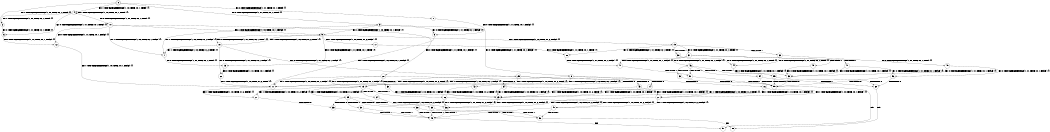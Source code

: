 digraph BCG {
size = "7, 10.5";
center = TRUE;
node [shape = circle];
0 [peripheries = 2];
0 -> 1 [label = "EX !0 !ATOMIC_EXCH_BRANCH (1, +1, TRUE, +0, 1, TRUE) !{}"];
0 -> 2 [label = "EX !1 !ATOMIC_EXCH_BRANCH (1, +0, TRUE, +0, 1, TRUE) !{}"];
0 -> 3 [label = "EX !0 !ATOMIC_EXCH_BRANCH (1, +1, TRUE, +0, 1, TRUE) !{}"];
0 -> 4 [label = "EX !1 !ATOMIC_EXCH_BRANCH (1, +0, TRUE, +0, 1, TRUE) !{}"];
1 -> 5 [label = "EX !0 !ATOMIC_EXCH_BRANCH (1, +1, TRUE, +0, 1, FALSE) !{}"];
2 -> 6 [label = "EX !0 !ATOMIC_EXCH_BRANCH (1, +1, TRUE, +0, 1, TRUE) !{}"];
3 -> 5 [label = "EX !0 !ATOMIC_EXCH_BRANCH (1, +1, TRUE, +0, 1, FALSE) !{}"];
3 -> 7 [label = "EX !1 !ATOMIC_EXCH_BRANCH (1, +0, TRUE, +0, 1, FALSE) !{}"];
3 -> 8 [label = "EX !0 !ATOMIC_EXCH_BRANCH (1, +1, TRUE, +0, 1, FALSE) !{}"];
3 -> 9 [label = "EX !1 !ATOMIC_EXCH_BRANCH (1, +0, TRUE, +0, 1, FALSE) !{}"];
4 -> 2 [label = "EX !1 !ATOMIC_EXCH_BRANCH (1, +0, TRUE, +0, 1, TRUE) !{}"];
4 -> 6 [label = "EX !0 !ATOMIC_EXCH_BRANCH (1, +1, TRUE, +0, 1, TRUE) !{}"];
4 -> 4 [label = "EX !1 !ATOMIC_EXCH_BRANCH (1, +0, TRUE, +0, 1, TRUE) !{}"];
4 -> 10 [label = "EX !0 !ATOMIC_EXCH_BRANCH (1, +1, TRUE, +0, 1, TRUE) !{}"];
5 -> 11 [label = "EX !1 !ATOMIC_EXCH_BRANCH (1, +0, TRUE, +0, 1, FALSE) !{}"];
6 -> 12 [label = "EX !0 !ATOMIC_EXCH_BRANCH (1, +1, TRUE, +0, 1, FALSE) !{}"];
7 -> 13 [label = "EX !0 !ATOMIC_EXCH_BRANCH (1, +1, TRUE, +0, 1, TRUE) !{}"];
8 -> 11 [label = "EX !1 !ATOMIC_EXCH_BRANCH (1, +0, TRUE, +0, 1, FALSE) !{}"];
8 -> 14 [label = "TERMINATE !0"];
8 -> 15 [label = "EX !1 !ATOMIC_EXCH_BRANCH (1, +0, TRUE, +0, 1, FALSE) !{}"];
8 -> 16 [label = "TERMINATE !0"];
9 -> 13 [label = "EX !0 !ATOMIC_EXCH_BRANCH (1, +1, TRUE, +0, 1, TRUE) !{}"];
9 -> 17 [label = "EX !1 !ATOMIC_EXCH_BRANCH (1, +0, TRUE, +1, 2, FALSE) !{}"];
9 -> 18 [label = "EX !0 !ATOMIC_EXCH_BRANCH (1, +1, TRUE, +0, 1, TRUE) !{}"];
9 -> 19 [label = "EX !1 !ATOMIC_EXCH_BRANCH (1, +0, TRUE, +1, 2, FALSE) !{}"];
10 -> 12 [label = "EX !0 !ATOMIC_EXCH_BRANCH (1, +1, TRUE, +0, 1, FALSE) !{}"];
10 -> 7 [label = "EX !1 !ATOMIC_EXCH_BRANCH (1, +0, TRUE, +0, 1, FALSE) !{}"];
10 -> 20 [label = "EX !0 !ATOMIC_EXCH_BRANCH (1, +1, TRUE, +0, 1, FALSE) !{}"];
10 -> 9 [label = "EX !1 !ATOMIC_EXCH_BRANCH (1, +0, TRUE, +0, 1, FALSE) !{}"];
11 -> 21 [label = "EX !1 !ATOMIC_EXCH_BRANCH (1, +0, TRUE, +1, 2, FALSE) !{}"];
12 -> 11 [label = "EX !1 !ATOMIC_EXCH_BRANCH (1, +0, TRUE, +0, 1, FALSE) !{}"];
13 -> 22 [label = "EX !0 !ATOMIC_EXCH_BRANCH (1, +1, TRUE, +0, 1, FALSE) !{}"];
14 -> 23 [label = "EX !1 !ATOMIC_EXCH_BRANCH (1, +0, TRUE, +0, 1, FALSE) !{}"];
15 -> 21 [label = "EX !1 !ATOMIC_EXCH_BRANCH (1, +0, TRUE, +1, 2, FALSE) !{}"];
15 -> 24 [label = "TERMINATE !0"];
15 -> 25 [label = "EX !1 !ATOMIC_EXCH_BRANCH (1, +0, TRUE, +1, 2, FALSE) !{}"];
15 -> 26 [label = "TERMINATE !0"];
16 -> 23 [label = "EX !1 !ATOMIC_EXCH_BRANCH (1, +0, TRUE, +0, 1, FALSE) !{}"];
16 -> 27 [label = "EX !1 !ATOMIC_EXCH_BRANCH (1, +0, TRUE, +0, 1, FALSE) !{}"];
17 -> 28 [label = "EX !0 !ATOMIC_EXCH_BRANCH (1, +1, TRUE, +0, 1, TRUE) !{}"];
18 -> 22 [label = "EX !0 !ATOMIC_EXCH_BRANCH (1, +1, TRUE, +0, 1, FALSE) !{}"];
18 -> 7 [label = "EX !1 !ATOMIC_EXCH_BRANCH (1, +0, TRUE, +1, 2, TRUE) !{}"];
18 -> 29 [label = "EX !0 !ATOMIC_EXCH_BRANCH (1, +1, TRUE, +0, 1, FALSE) !{}"];
18 -> 9 [label = "EX !1 !ATOMIC_EXCH_BRANCH (1, +0, TRUE, +1, 2, TRUE) !{}"];
19 -> 28 [label = "EX !0 !ATOMIC_EXCH_BRANCH (1, +1, TRUE, +0, 1, TRUE) !{}"];
19 -> 30 [label = "TERMINATE !1"];
19 -> 31 [label = "EX !0 !ATOMIC_EXCH_BRANCH (1, +1, TRUE, +0, 1, TRUE) !{}"];
19 -> 32 [label = "TERMINATE !1"];
20 -> 11 [label = "EX !1 !ATOMIC_EXCH_BRANCH (1, +0, TRUE, +0, 1, FALSE) !{}"];
20 -> 33 [label = "TERMINATE !0"];
20 -> 15 [label = "EX !1 !ATOMIC_EXCH_BRANCH (1, +0, TRUE, +0, 1, FALSE) !{}"];
20 -> 34 [label = "TERMINATE !0"];
21 -> 35 [label = "TERMINATE !0"];
22 -> 11 [label = "EX !1 !ATOMIC_EXCH_BRANCH (1, +0, TRUE, +1, 2, TRUE) !{}"];
23 -> 36 [label = "EX !1 !ATOMIC_EXCH_BRANCH (1, +0, TRUE, +1, 2, FALSE) !{}"];
24 -> 36 [label = "EX !1 !ATOMIC_EXCH_BRANCH (1, +0, TRUE, +1, 2, FALSE) !{}"];
25 -> 35 [label = "TERMINATE !0"];
25 -> 37 [label = "TERMINATE !1"];
25 -> 38 [label = "TERMINATE !0"];
25 -> 39 [label = "TERMINATE !1"];
26 -> 36 [label = "EX !1 !ATOMIC_EXCH_BRANCH (1, +0, TRUE, +1, 2, FALSE) !{}"];
26 -> 40 [label = "EX !1 !ATOMIC_EXCH_BRANCH (1, +0, TRUE, +1, 2, FALSE) !{}"];
27 -> 36 [label = "EX !1 !ATOMIC_EXCH_BRANCH (1, +0, TRUE, +1, 2, FALSE) !{}"];
27 -> 40 [label = "EX !1 !ATOMIC_EXCH_BRANCH (1, +0, TRUE, +1, 2, FALSE) !{}"];
28 -> 41 [label = "EX !0 !ATOMIC_EXCH_BRANCH (1, +1, TRUE, +0, 1, FALSE) !{}"];
29 -> 11 [label = "EX !1 !ATOMIC_EXCH_BRANCH (1, +0, TRUE, +1, 2, TRUE) !{}"];
29 -> 42 [label = "TERMINATE !0"];
29 -> 15 [label = "EX !1 !ATOMIC_EXCH_BRANCH (1, +0, TRUE, +1, 2, TRUE) !{}"];
29 -> 43 [label = "TERMINATE !0"];
30 -> 44 [label = "EX !0 !ATOMIC_EXCH_BRANCH (1, +1, TRUE, +0, 1, TRUE) !{}"];
31 -> 41 [label = "EX !0 !ATOMIC_EXCH_BRANCH (1, +1, TRUE, +0, 1, FALSE) !{}"];
31 -> 45 [label = "TERMINATE !1"];
31 -> 46 [label = "EX !0 !ATOMIC_EXCH_BRANCH (1, +1, TRUE, +0, 1, FALSE) !{}"];
31 -> 47 [label = "TERMINATE !1"];
32 -> 44 [label = "EX !0 !ATOMIC_EXCH_BRANCH (1, +1, TRUE, +0, 1, TRUE) !{}"];
32 -> 48 [label = "EX !0 !ATOMIC_EXCH_BRANCH (1, +1, TRUE, +0, 1, TRUE) !{}"];
33 -> 23 [label = "EX !1 !ATOMIC_EXCH_BRANCH (1, +0, TRUE, +0, 1, FALSE) !{}"];
34 -> 23 [label = "EX !1 !ATOMIC_EXCH_BRANCH (1, +0, TRUE, +0, 1, FALSE) !{}"];
34 -> 27 [label = "EX !1 !ATOMIC_EXCH_BRANCH (1, +0, TRUE, +0, 1, FALSE) !{}"];
35 -> 49 [label = "TERMINATE !1"];
36 -> 49 [label = "TERMINATE !1"];
37 -> 49 [label = "TERMINATE !0"];
38 -> 49 [label = "TERMINATE !1"];
38 -> 50 [label = "TERMINATE !1"];
39 -> 49 [label = "TERMINATE !0"];
39 -> 50 [label = "TERMINATE !0"];
40 -> 49 [label = "TERMINATE !1"];
40 -> 50 [label = "TERMINATE !1"];
41 -> 51 [label = "TERMINATE !0"];
42 -> 23 [label = "EX !1 !ATOMIC_EXCH_BRANCH (1, +0, TRUE, +1, 2, TRUE) !{}"];
43 -> 23 [label = "EX !1 !ATOMIC_EXCH_BRANCH (1, +0, TRUE, +1, 2, TRUE) !{}"];
43 -> 27 [label = "EX !1 !ATOMIC_EXCH_BRANCH (1, +0, TRUE, +1, 2, TRUE) !{}"];
44 -> 52 [label = "EX !0 !ATOMIC_EXCH_BRANCH (1, +1, TRUE, +0, 1, FALSE) !{}"];
45 -> 52 [label = "EX !0 !ATOMIC_EXCH_BRANCH (1, +1, TRUE, +0, 1, FALSE) !{}"];
46 -> 51 [label = "TERMINATE !0"];
46 -> 53 [label = "TERMINATE !1"];
46 -> 54 [label = "TERMINATE !0"];
46 -> 55 [label = "TERMINATE !1"];
47 -> 52 [label = "EX !0 !ATOMIC_EXCH_BRANCH (1, +1, TRUE, +0, 1, FALSE) !{}"];
47 -> 56 [label = "EX !0 !ATOMIC_EXCH_BRANCH (1, +1, TRUE, +0, 1, FALSE) !{}"];
48 -> 52 [label = "EX !0 !ATOMIC_EXCH_BRANCH (1, +1, TRUE, +0, 1, FALSE) !{}"];
48 -> 56 [label = "EX !0 !ATOMIC_EXCH_BRANCH (1, +1, TRUE, +0, 1, FALSE) !{}"];
49 -> 57 [label = "exit"];
50 -> 58 [label = "exit"];
51 -> 59 [label = "TERMINATE !1"];
52 -> 59 [label = "TERMINATE !0"];
53 -> 59 [label = "TERMINATE !0"];
54 -> 59 [label = "TERMINATE !1"];
54 -> 60 [label = "TERMINATE !1"];
55 -> 59 [label = "TERMINATE !0"];
55 -> 60 [label = "TERMINATE !0"];
56 -> 59 [label = "TERMINATE !0"];
56 -> 60 [label = "TERMINATE !0"];
59 -> 57 [label = "exit"];
60 -> 58 [label = "exit"];
}
